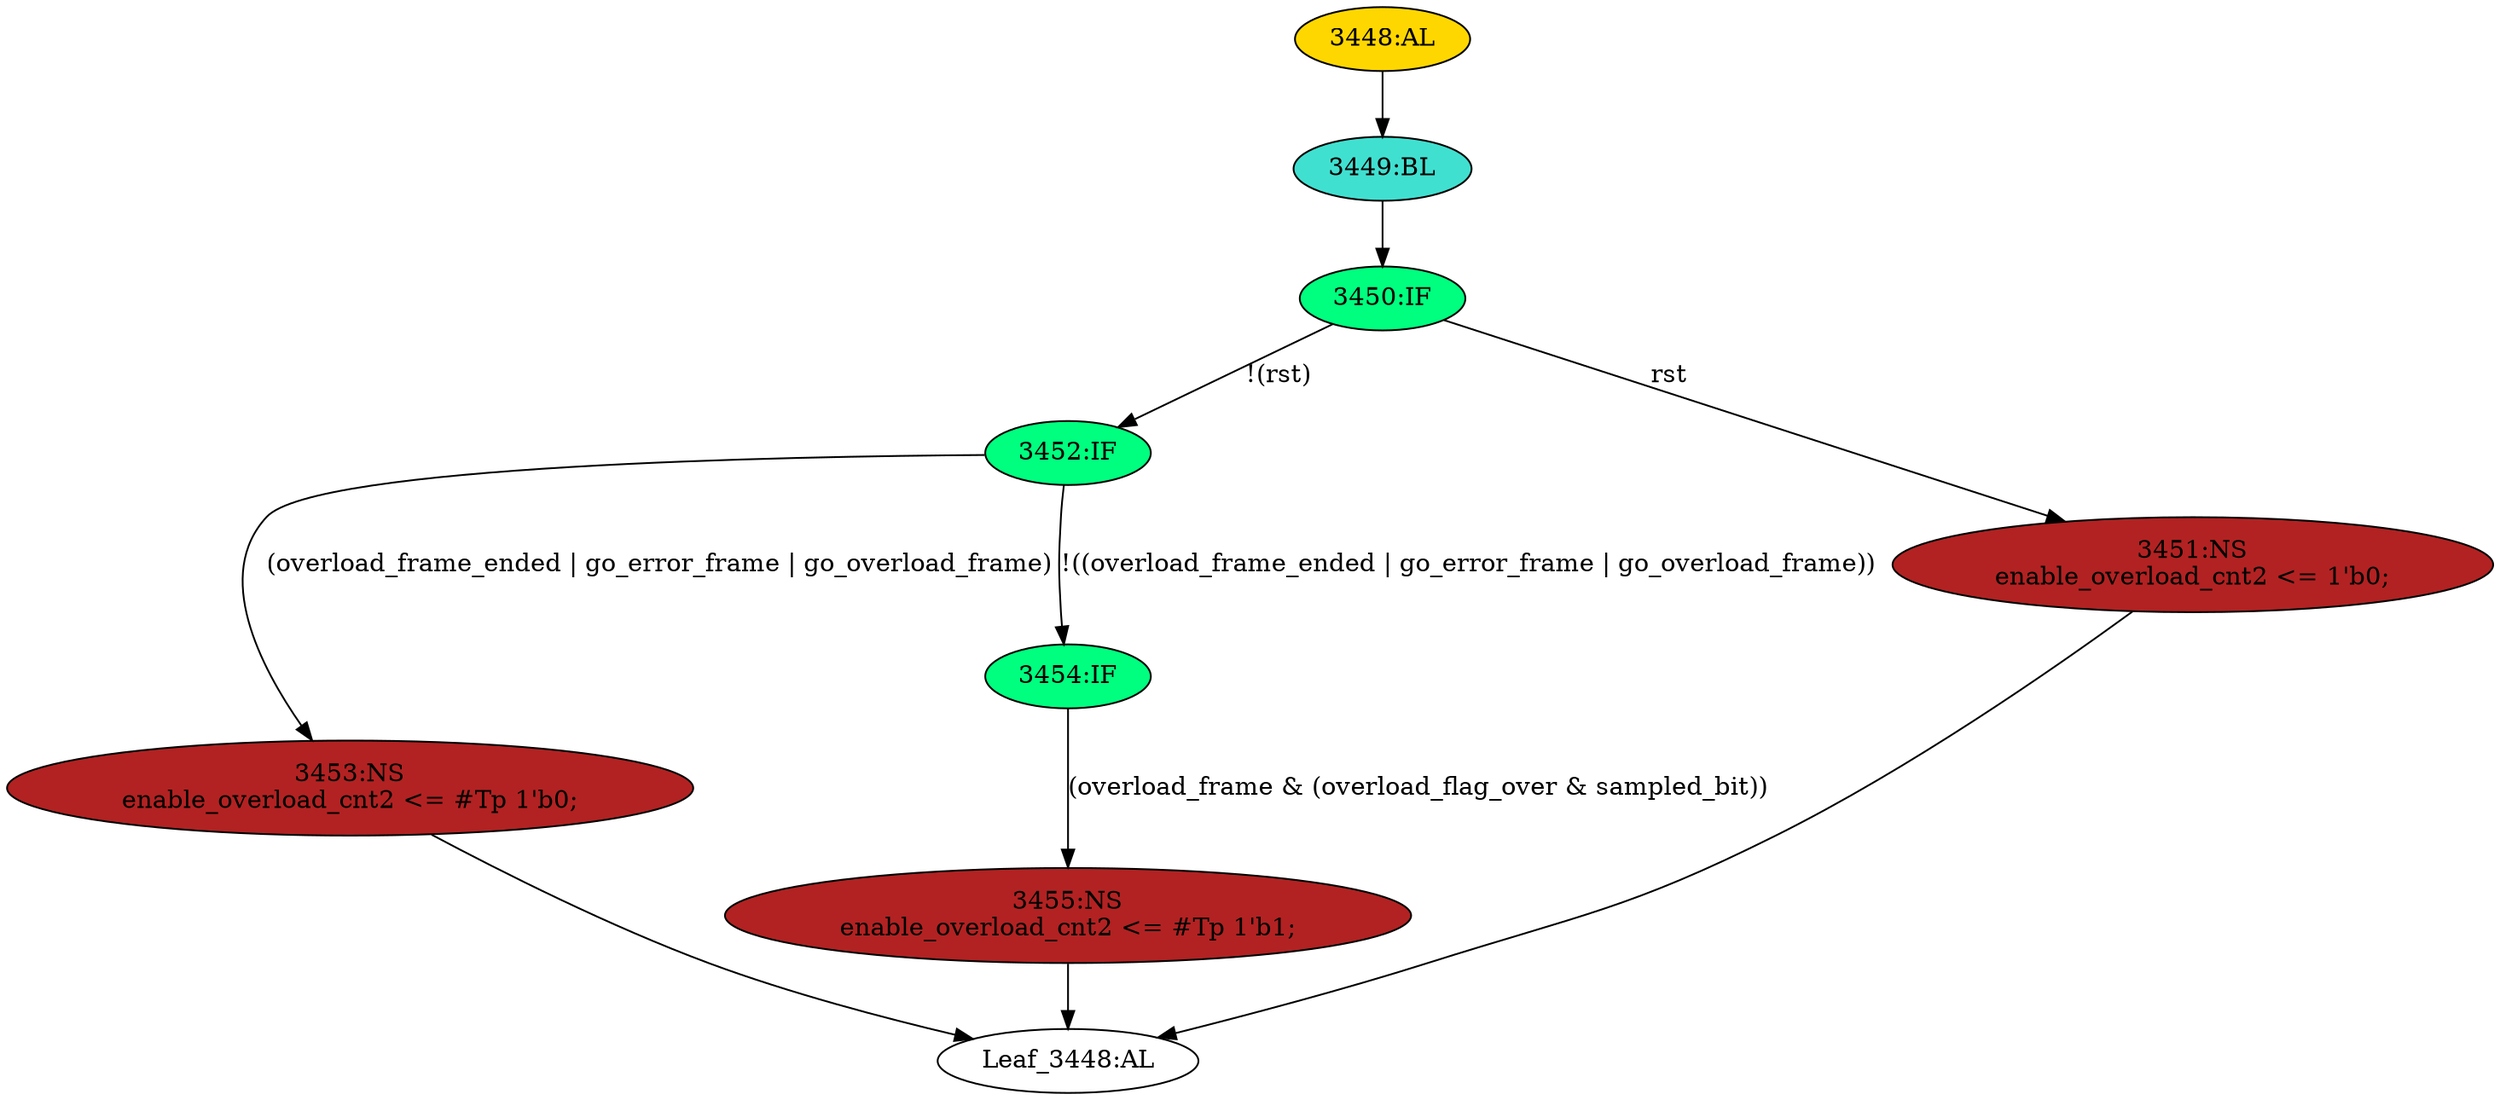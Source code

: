 strict digraph "" {
	node [label="\N"];
	"3452:IF"	 [ast="<pyverilog.vparser.ast.IfStatement object at 0x7f44f6b19f50>",
		fillcolor=springgreen,
		label="3452:IF",
		statements="[]",
		style=filled,
		typ=IfStatement];
	"3453:NS"	 [ast="<pyverilog.vparser.ast.NonblockingSubstitution object at 0x7f44f6b273d0>",
		fillcolor=firebrick,
		label="3453:NS
enable_overload_cnt2 <= #Tp 1'b0;",
		statements="[<pyverilog.vparser.ast.NonblockingSubstitution object at 0x7f44f6b273d0>]",
		style=filled,
		typ=NonblockingSubstitution];
	"3452:IF" -> "3453:NS"	 [cond="['overload_frame_ended', 'go_error_frame', 'go_overload_frame']",
		label="(overload_frame_ended | go_error_frame | go_overload_frame)",
		lineno=3452];
	"3454:IF"	 [ast="<pyverilog.vparser.ast.IfStatement object at 0x7f44f6b19fd0>",
		fillcolor=springgreen,
		label="3454:IF",
		statements="[]",
		style=filled,
		typ=IfStatement];
	"3452:IF" -> "3454:IF"	 [cond="['overload_frame_ended', 'go_error_frame', 'go_overload_frame']",
		label="!((overload_frame_ended | go_error_frame | go_overload_frame))",
		lineno=3452];
	"Leaf_3448:AL"	 [def_var="['enable_overload_cnt2']",
		label="Leaf_3448:AL"];
	"3453:NS" -> "Leaf_3448:AL"	 [cond="[]",
		lineno=None];
	"3449:BL"	 [ast="<pyverilog.vparser.ast.Block object at 0x7f44f6b277d0>",
		fillcolor=turquoise,
		label="3449:BL",
		statements="[]",
		style=filled,
		typ=Block];
	"3450:IF"	 [ast="<pyverilog.vparser.ast.IfStatement object at 0x7f44f6b27810>",
		fillcolor=springgreen,
		label="3450:IF",
		statements="[]",
		style=filled,
		typ=IfStatement];
	"3449:BL" -> "3450:IF"	 [cond="[]",
		lineno=None];
	"3455:NS"	 [ast="<pyverilog.vparser.ast.NonblockingSubstitution object at 0x7f44f6b19f90>",
		fillcolor=firebrick,
		label="3455:NS
enable_overload_cnt2 <= #Tp 1'b1;",
		statements="[<pyverilog.vparser.ast.NonblockingSubstitution object at 0x7f44f6b19f90>]",
		style=filled,
		typ=NonblockingSubstitution];
	"3455:NS" -> "Leaf_3448:AL"	 [cond="[]",
		lineno=None];
	"3450:IF" -> "3452:IF"	 [cond="['rst']",
		label="!(rst)",
		lineno=3450];
	"3451:NS"	 [ast="<pyverilog.vparser.ast.NonblockingSubstitution object at 0x7f44f6b27850>",
		fillcolor=firebrick,
		label="3451:NS
enable_overload_cnt2 <= 1'b0;",
		statements="[<pyverilog.vparser.ast.NonblockingSubstitution object at 0x7f44f6b27850>]",
		style=filled,
		typ=NonblockingSubstitution];
	"3450:IF" -> "3451:NS"	 [cond="['rst']",
		label=rst,
		lineno=3450];
	"3448:AL"	 [ast="<pyverilog.vparser.ast.Always object at 0x7f44f6b27a10>",
		clk_sens=True,
		fillcolor=gold,
		label="3448:AL",
		sens="['clk', 'rst']",
		statements="[]",
		style=filled,
		typ=Always,
		use_var="['overload_flag_over', 'go_overload_frame', 'go_error_frame', 'sampled_bit', 'overload_frame_ended', 'rst', 'overload_frame']"];
	"3448:AL" -> "3449:BL"	 [cond="[]",
		lineno=None];
	"3454:IF" -> "3455:NS"	 [cond="['overload_frame', 'overload_flag_over', 'sampled_bit']",
		label="(overload_frame & (overload_flag_over & sampled_bit))",
		lineno=3454];
	"3451:NS" -> "Leaf_3448:AL"	 [cond="[]",
		lineno=None];
}
